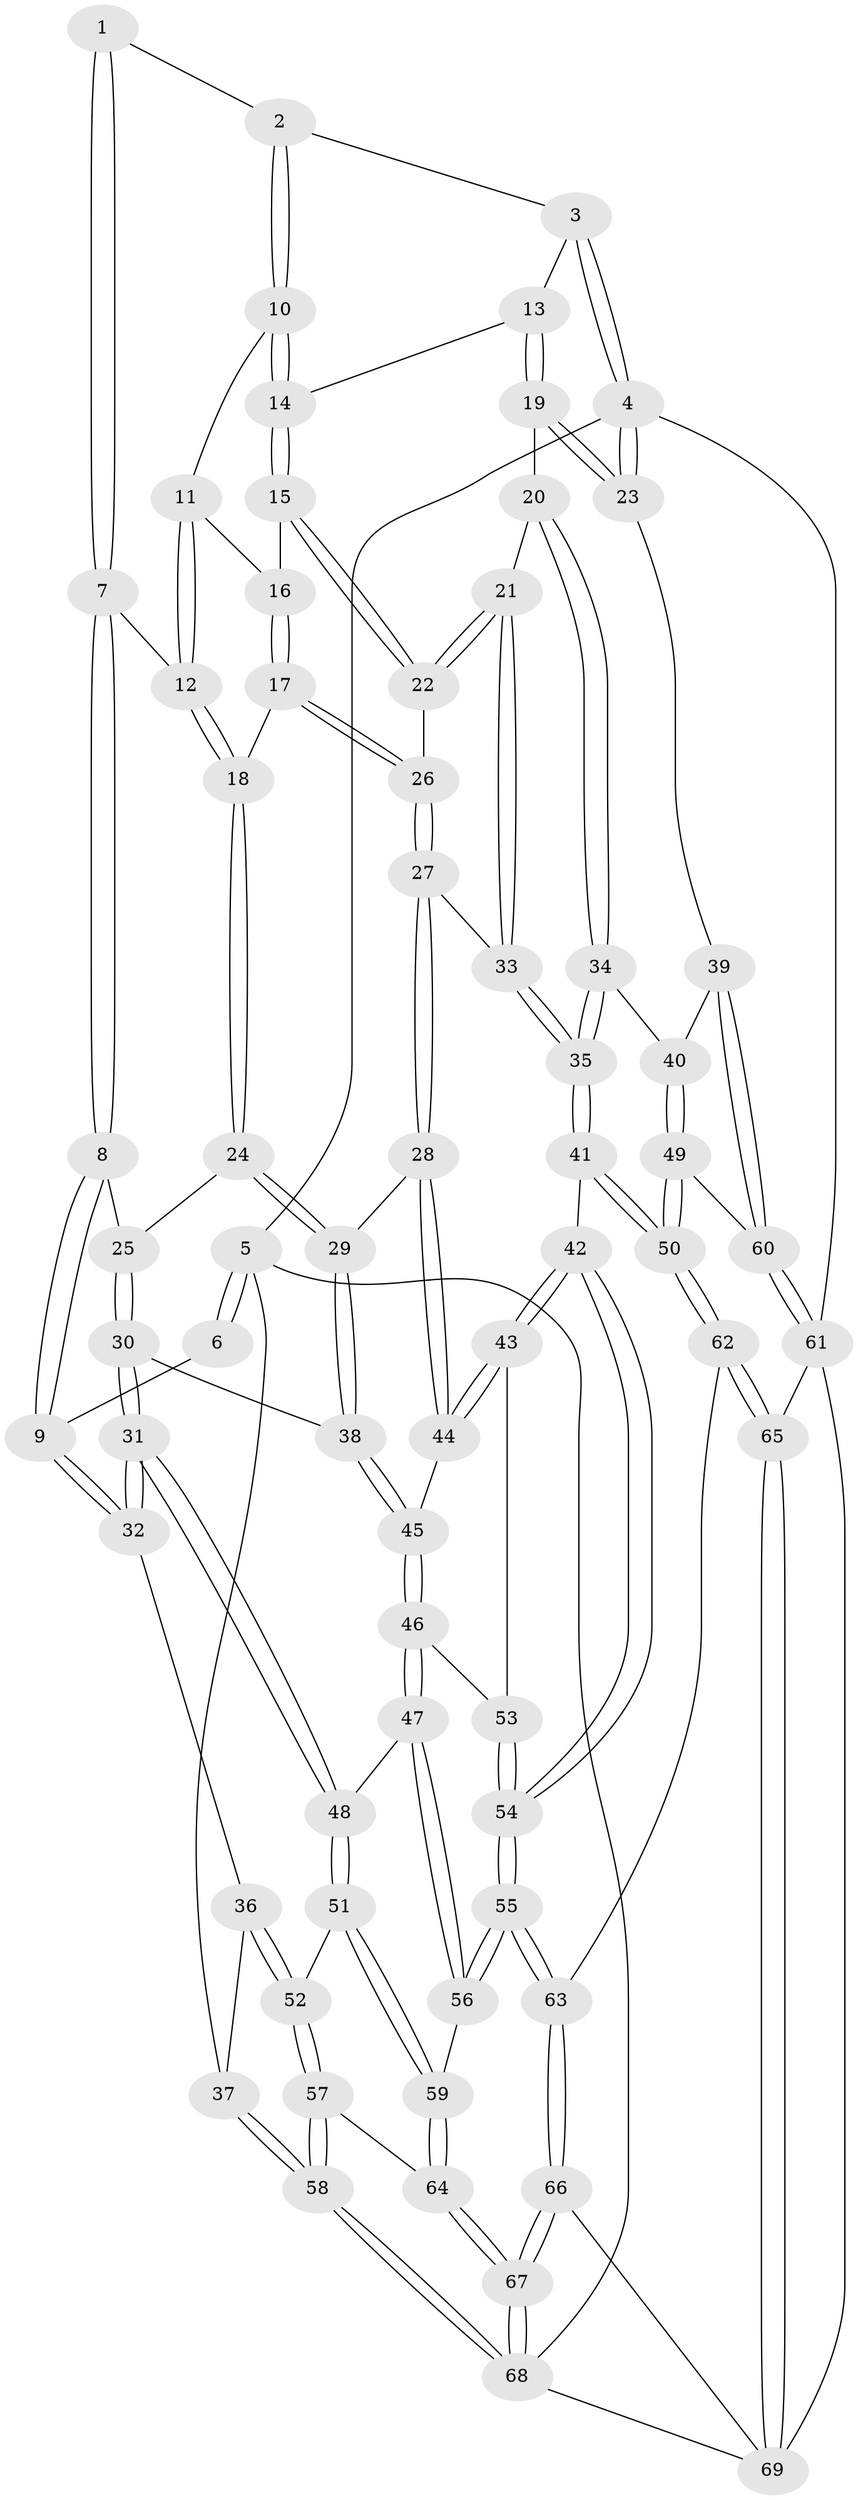 // coarse degree distribution, {2: 0.06976744186046512, 3: 0.6511627906976745, 6: 0.06976744186046512, 4: 0.11627906976744186, 5: 0.09302325581395349}
// Generated by graph-tools (version 1.1) at 2025/54/03/04/25 22:54:31]
// undirected, 69 vertices, 169 edges
graph export_dot {
  node [color=gray90,style=filled];
  1 [pos="+0.29431939565066906+0"];
  2 [pos="+0.6156878204523413+0"];
  3 [pos="+0.860447071671009+0"];
  4 [pos="+1+0"];
  5 [pos="+0+0"];
  6 [pos="+0+0"];
  7 [pos="+0.294123573147141+0.11181007267873393"];
  8 [pos="+0.23890981334071998+0.1530044164975126"];
  9 [pos="+0.1442204844970829+0.20015281897799525"];
  10 [pos="+0.6128195908466054+0"];
  11 [pos="+0.47659122583065006+0.06683513459815456"];
  12 [pos="+0.3403815254504672+0.1232855839658708"];
  13 [pos="+0.8533964344578413+0.12434476006231134"];
  14 [pos="+0.6515039906451195+0.04339524922786844"];
  15 [pos="+0.6210736482487689+0.18923883417180662"];
  16 [pos="+0.5111977227314466+0.13822271369743463"];
  17 [pos="+0.4647542067031848+0.22403490241200266"];
  18 [pos="+0.44064565721314847+0.22447701774556666"];
  19 [pos="+0.9223482076432735+0.2045453594678795"];
  20 [pos="+0.8824590213153797+0.22469975862507788"];
  21 [pos="+0.8790408677126613+0.22558140718985878"];
  22 [pos="+0.6196646533433109+0.22317152084228875"];
  23 [pos="+1+0.2558839574377438"];
  24 [pos="+0.4204744645499348+0.3241453935164103"];
  25 [pos="+0.33954161394644966+0.29491574698403883"];
  26 [pos="+0.6067976592254439+0.24602303163042996"];
  27 [pos="+0.6162529521600716+0.3521671290733069"];
  28 [pos="+0.4917508896019598+0.40628616008890245"];
  29 [pos="+0.42824653118138695+0.370363568632071"];
  30 [pos="+0.2668985399068497+0.4361078723475871"];
  31 [pos="+0.18676767040165224+0.4254435764724914"];
  32 [pos="+0.04622863914145578+0.30883161481926713"];
  33 [pos="+0.653230435538429+0.3816353480371984"];
  34 [pos="+0.7525831919887237+0.4616548153316711"];
  35 [pos="+0.7085258517379304+0.4692211349753502"];
  36 [pos="+0.009715583843996862+0.3142313042678759"];
  37 [pos="+0+0.31145421714334376"];
  38 [pos="+0.2713615142114344+0.43731574976367016"];
  39 [pos="+1+0.4113060506145101"];
  40 [pos="+0.8437730075555543+0.4741367741707338"];
  41 [pos="+0.6555269493008541+0.621093566825456"];
  42 [pos="+0.6359142207474795+0.6200092517109606"];
  43 [pos="+0.5067745199990648+0.5345732553140284"];
  44 [pos="+0.48705839830597564+0.45983851561139627"];
  45 [pos="+0.34075059358893894+0.5174781005397882"];
  46 [pos="+0.35090067523271407+0.5447661474302222"];
  47 [pos="+0.3389525593034006+0.5856766385623073"];
  48 [pos="+0.1866615518788967+0.6044775577786362"];
  49 [pos="+0.8408622540284277+0.6915319808669627"];
  50 [pos="+0.7592169325143693+0.758702930446758"];
  51 [pos="+0.16941803177635908+0.6752599640398592"];
  52 [pos="+0.0659622052467339+0.6542766696305512"];
  53 [pos="+0.44404570350382694+0.5696601529451512"];
  54 [pos="+0.42337924008124694+0.7364251310418554"];
  55 [pos="+0.38100999878456265+0.7807428103889357"];
  56 [pos="+0.3542042603009275+0.7635591167901206"];
  57 [pos="+0+0.7488521187765358"];
  58 [pos="+0+0.7495877907233967"];
  59 [pos="+0.20175503919877502+0.7315026600280048"];
  60 [pos="+1+0.5282349470529879"];
  61 [pos="+1+0.7722334501937453"];
  62 [pos="+0.7606253869676752+0.8186576399110506"];
  63 [pos="+0.38712700970977615+0.7979829887472755"];
  64 [pos="+0.11409714802136474+0.8482068529142902"];
  65 [pos="+0.7730393557909945+0.8636084572338307"];
  66 [pos="+0.39696792231525935+1"];
  67 [pos="+0.17787397457718918+1"];
  68 [pos="+0+1"];
  69 [pos="+0.7391912861233056+1"];
  1 -- 2;
  1 -- 7;
  1 -- 7;
  2 -- 3;
  2 -- 10;
  2 -- 10;
  3 -- 4;
  3 -- 4;
  3 -- 13;
  4 -- 5;
  4 -- 23;
  4 -- 23;
  4 -- 61;
  5 -- 6;
  5 -- 6;
  5 -- 37;
  5 -- 68;
  6 -- 9;
  7 -- 8;
  7 -- 8;
  7 -- 12;
  8 -- 9;
  8 -- 9;
  8 -- 25;
  9 -- 32;
  9 -- 32;
  10 -- 11;
  10 -- 14;
  10 -- 14;
  11 -- 12;
  11 -- 12;
  11 -- 16;
  12 -- 18;
  12 -- 18;
  13 -- 14;
  13 -- 19;
  13 -- 19;
  14 -- 15;
  14 -- 15;
  15 -- 16;
  15 -- 22;
  15 -- 22;
  16 -- 17;
  16 -- 17;
  17 -- 18;
  17 -- 26;
  17 -- 26;
  18 -- 24;
  18 -- 24;
  19 -- 20;
  19 -- 23;
  19 -- 23;
  20 -- 21;
  20 -- 34;
  20 -- 34;
  21 -- 22;
  21 -- 22;
  21 -- 33;
  21 -- 33;
  22 -- 26;
  23 -- 39;
  24 -- 25;
  24 -- 29;
  24 -- 29;
  25 -- 30;
  25 -- 30;
  26 -- 27;
  26 -- 27;
  27 -- 28;
  27 -- 28;
  27 -- 33;
  28 -- 29;
  28 -- 44;
  28 -- 44;
  29 -- 38;
  29 -- 38;
  30 -- 31;
  30 -- 31;
  30 -- 38;
  31 -- 32;
  31 -- 32;
  31 -- 48;
  31 -- 48;
  32 -- 36;
  33 -- 35;
  33 -- 35;
  34 -- 35;
  34 -- 35;
  34 -- 40;
  35 -- 41;
  35 -- 41;
  36 -- 37;
  36 -- 52;
  36 -- 52;
  37 -- 58;
  37 -- 58;
  38 -- 45;
  38 -- 45;
  39 -- 40;
  39 -- 60;
  39 -- 60;
  40 -- 49;
  40 -- 49;
  41 -- 42;
  41 -- 50;
  41 -- 50;
  42 -- 43;
  42 -- 43;
  42 -- 54;
  42 -- 54;
  43 -- 44;
  43 -- 44;
  43 -- 53;
  44 -- 45;
  45 -- 46;
  45 -- 46;
  46 -- 47;
  46 -- 47;
  46 -- 53;
  47 -- 48;
  47 -- 56;
  47 -- 56;
  48 -- 51;
  48 -- 51;
  49 -- 50;
  49 -- 50;
  49 -- 60;
  50 -- 62;
  50 -- 62;
  51 -- 52;
  51 -- 59;
  51 -- 59;
  52 -- 57;
  52 -- 57;
  53 -- 54;
  53 -- 54;
  54 -- 55;
  54 -- 55;
  55 -- 56;
  55 -- 56;
  55 -- 63;
  55 -- 63;
  56 -- 59;
  57 -- 58;
  57 -- 58;
  57 -- 64;
  58 -- 68;
  58 -- 68;
  59 -- 64;
  59 -- 64;
  60 -- 61;
  60 -- 61;
  61 -- 65;
  61 -- 69;
  62 -- 63;
  62 -- 65;
  62 -- 65;
  63 -- 66;
  63 -- 66;
  64 -- 67;
  64 -- 67;
  65 -- 69;
  65 -- 69;
  66 -- 67;
  66 -- 67;
  66 -- 69;
  67 -- 68;
  67 -- 68;
  68 -- 69;
}
